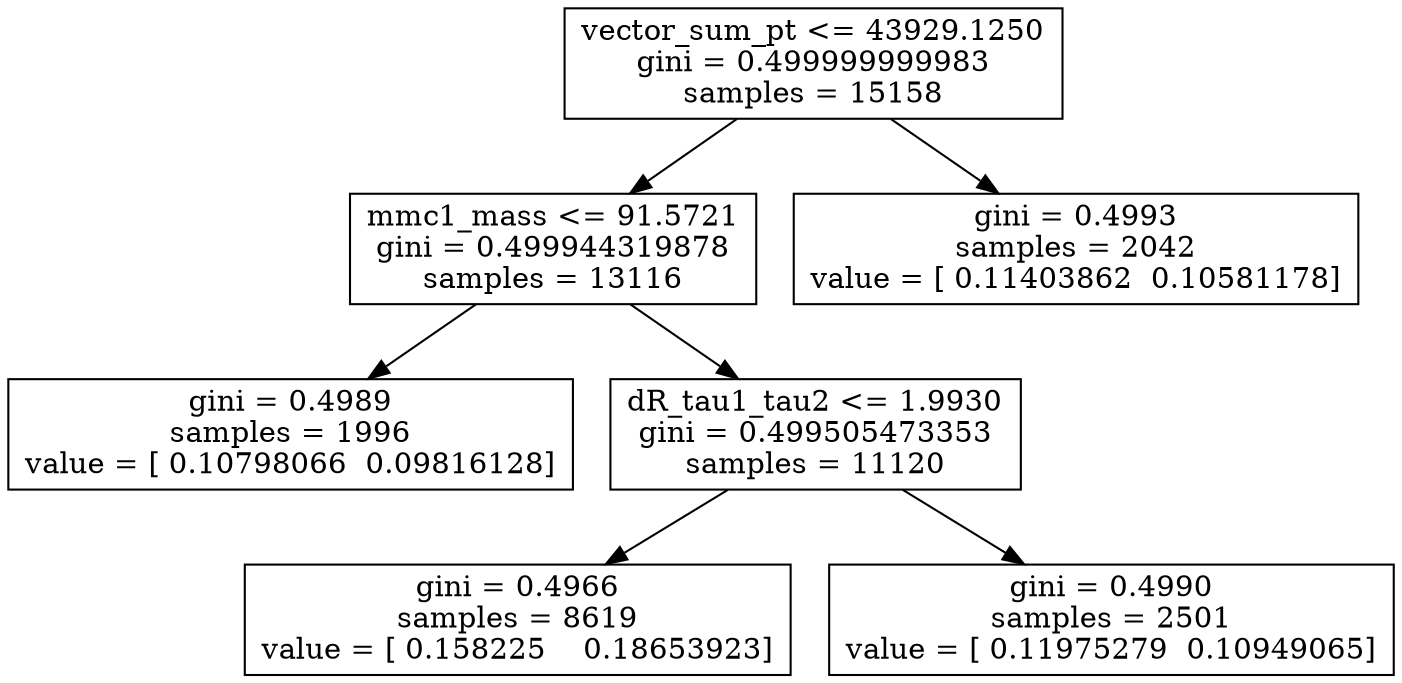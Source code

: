 digraph Tree {
0 [label="vector_sum_pt <= 43929.1250\ngini = 0.499999999983\nsamples = 15158", shape="box"] ;
1 [label="mmc1_mass <= 91.5721\ngini = 0.499944319878\nsamples = 13116", shape="box"] ;
0 -> 1 ;
2 [label="gini = 0.4989\nsamples = 1996\nvalue = [ 0.10798066  0.09816128]", shape="box"] ;
1 -> 2 ;
3 [label="dR_tau1_tau2 <= 1.9930\ngini = 0.499505473353\nsamples = 11120", shape="box"] ;
1 -> 3 ;
4 [label="gini = 0.4966\nsamples = 8619\nvalue = [ 0.158225    0.18653923]", shape="box"] ;
3 -> 4 ;
5 [label="gini = 0.4990\nsamples = 2501\nvalue = [ 0.11975279  0.10949065]", shape="box"] ;
3 -> 5 ;
6 [label="gini = 0.4993\nsamples = 2042\nvalue = [ 0.11403862  0.10581178]", shape="box"] ;
0 -> 6 ;
}